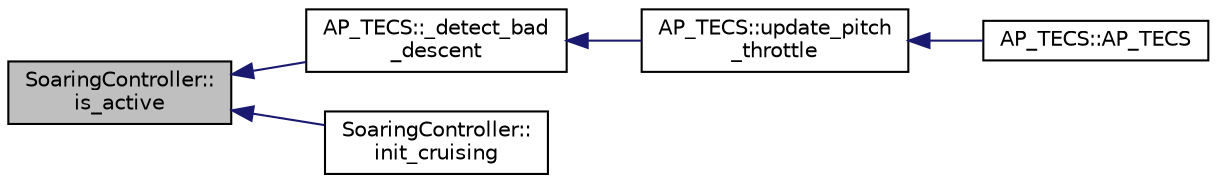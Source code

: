 digraph "SoaringController::is_active"
{
 // INTERACTIVE_SVG=YES
  edge [fontname="Helvetica",fontsize="10",labelfontname="Helvetica",labelfontsize="10"];
  node [fontname="Helvetica",fontsize="10",shape=record];
  rankdir="LR";
  Node1 [label="SoaringController::\lis_active",height=0.2,width=0.4,color="black", fillcolor="grey75", style="filled", fontcolor="black"];
  Node1 -> Node2 [dir="back",color="midnightblue",fontsize="10",style="solid",fontname="Helvetica"];
  Node2 [label="AP_TECS::_detect_bad\l_descent",height=0.2,width=0.4,color="black", fillcolor="white", style="filled",URL="$classAP__TECS.html#ab5ab1cc93f631786bb0c9df8596eef44"];
  Node2 -> Node3 [dir="back",color="midnightblue",fontsize="10",style="solid",fontname="Helvetica"];
  Node3 [label="AP_TECS::update_pitch\l_throttle",height=0.2,width=0.4,color="black", fillcolor="white", style="filled",URL="$classAP__TECS.html#ad9fdee521b36fe15ab8ab06a35717c5a"];
  Node3 -> Node4 [dir="back",color="midnightblue",fontsize="10",style="solid",fontname="Helvetica"];
  Node4 [label="AP_TECS::AP_TECS",height=0.2,width=0.4,color="black", fillcolor="white", style="filled",URL="$classAP__TECS.html#a01d6d2b6f4c4151838115b13020d8990"];
  Node1 -> Node5 [dir="back",color="midnightblue",fontsize="10",style="solid",fontname="Helvetica"];
  Node5 [label="SoaringController::\linit_cruising",height=0.2,width=0.4,color="black", fillcolor="white", style="filled",URL="$classSoaringController.html#a374df90ffa4f23b9bcd4a554702bf4a4"];
}
